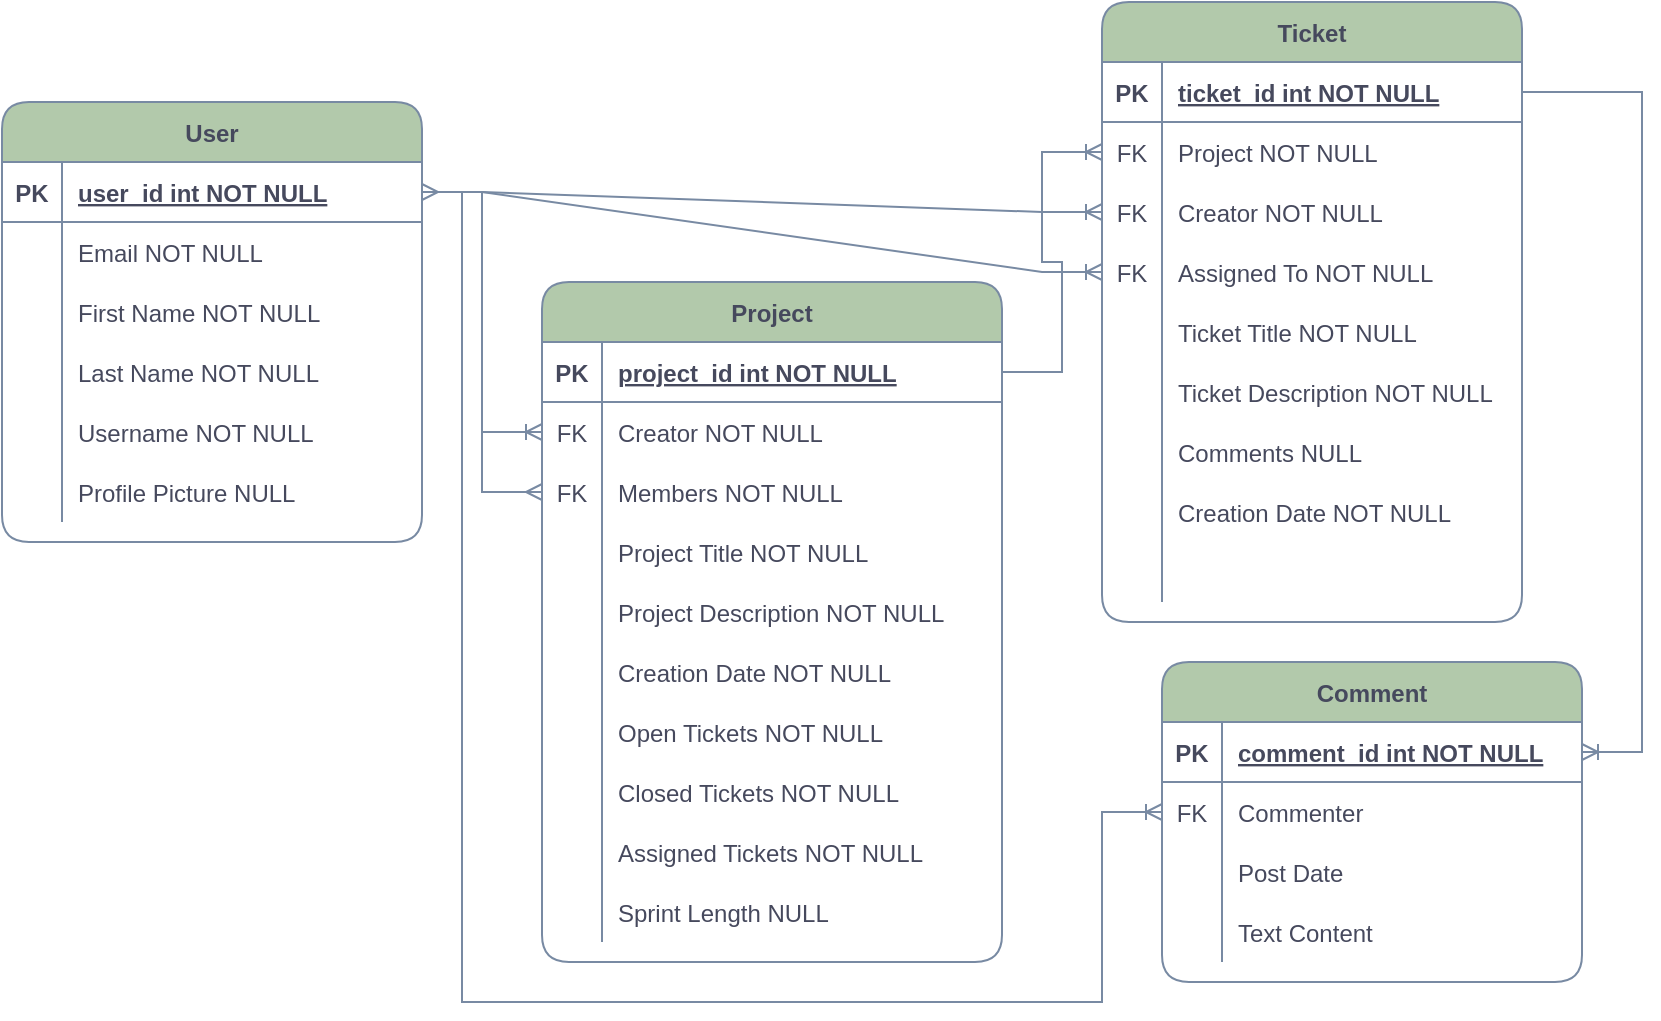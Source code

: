 <mxfile version="20.1.1" type="github">
  <diagram id="R2lEEEUBdFMjLlhIrx00" name="Page-1">
    <mxGraphModel dx="1123" dy="606" grid="1" gridSize="10" guides="1" tooltips="1" connect="1" arrows="1" fold="1" page="1" pageScale="1" pageWidth="850" pageHeight="1100" math="0" shadow="0" extFonts="Permanent Marker^https://fonts.googleapis.com/css?family=Permanent+Marker">
      <root>
        <mxCell id="0" />
        <mxCell id="1" parent="0" />
        <mxCell id="rL-epUPHLAhS5x2RR7z_-28" value="User" style="shape=table;startSize=30;container=1;collapsible=1;childLayout=tableLayout;fixedRows=1;rowLines=0;fontStyle=1;align=center;resizeLast=1;rounded=1;fillColor=#B2C9AB;strokeColor=#788AA3;fontColor=#46495D;strokeWidth=1;" parent="1" vertex="1">
          <mxGeometry x="40" y="80" width="210" height="220" as="geometry" />
        </mxCell>
        <mxCell id="rL-epUPHLAhS5x2RR7z_-29" value="" style="shape=tableRow;horizontal=0;startSize=0;swimlaneHead=0;swimlaneBody=0;fillColor=none;collapsible=0;dropTarget=0;points=[[0,0.5],[1,0.5]];portConstraint=eastwest;top=0;left=0;right=0;bottom=1;rounded=1;strokeColor=#788AA3;fontColor=#46495D;strokeWidth=1;fontStyle=0" parent="rL-epUPHLAhS5x2RR7z_-28" vertex="1">
          <mxGeometry y="30" width="210" height="30" as="geometry" />
        </mxCell>
        <mxCell id="rL-epUPHLAhS5x2RR7z_-30" value="PK" style="shape=partialRectangle;connectable=0;fillColor=none;top=0;left=0;bottom=0;right=0;fontStyle=1;overflow=hidden;rounded=1;strokeColor=#788AA3;fontColor=#46495D;strokeWidth=1;" parent="rL-epUPHLAhS5x2RR7z_-29" vertex="1">
          <mxGeometry width="30" height="30" as="geometry">
            <mxRectangle width="30" height="30" as="alternateBounds" />
          </mxGeometry>
        </mxCell>
        <mxCell id="rL-epUPHLAhS5x2RR7z_-31" value="user_id int NOT NULL" style="shape=partialRectangle;connectable=0;fillColor=none;top=0;left=0;bottom=0;right=0;align=left;spacingLeft=6;fontStyle=5;overflow=hidden;rounded=1;strokeColor=#788AA3;fontColor=#46495D;strokeWidth=1;" parent="rL-epUPHLAhS5x2RR7z_-29" vertex="1">
          <mxGeometry x="30" width="180" height="30" as="geometry">
            <mxRectangle width="180" height="30" as="alternateBounds" />
          </mxGeometry>
        </mxCell>
        <mxCell id="rL-epUPHLAhS5x2RR7z_-32" value="" style="shape=tableRow;horizontal=0;startSize=0;swimlaneHead=0;swimlaneBody=0;fillColor=none;collapsible=0;dropTarget=0;points=[[0,0.5],[1,0.5]];portConstraint=eastwest;top=0;left=0;right=0;bottom=0;rounded=1;strokeColor=#788AA3;fontColor=#46495D;strokeWidth=1;fontStyle=0" parent="rL-epUPHLAhS5x2RR7z_-28" vertex="1">
          <mxGeometry y="60" width="210" height="30" as="geometry" />
        </mxCell>
        <mxCell id="rL-epUPHLAhS5x2RR7z_-33" value="" style="shape=partialRectangle;connectable=0;fillColor=none;top=0;left=0;bottom=0;right=0;editable=1;overflow=hidden;rounded=1;strokeColor=#788AA3;fontColor=#46495D;strokeWidth=1;fontStyle=0" parent="rL-epUPHLAhS5x2RR7z_-32" vertex="1">
          <mxGeometry width="30" height="30" as="geometry">
            <mxRectangle width="30" height="30" as="alternateBounds" />
          </mxGeometry>
        </mxCell>
        <mxCell id="rL-epUPHLAhS5x2RR7z_-34" value="Email NOT NULL" style="shape=partialRectangle;connectable=0;fillColor=none;top=0;left=0;bottom=0;right=0;align=left;spacingLeft=6;overflow=hidden;rounded=1;strokeColor=#788AA3;fontColor=#46495D;strokeWidth=1;fontStyle=0" parent="rL-epUPHLAhS5x2RR7z_-32" vertex="1">
          <mxGeometry x="30" width="180" height="30" as="geometry">
            <mxRectangle width="180" height="30" as="alternateBounds" />
          </mxGeometry>
        </mxCell>
        <mxCell id="rL-epUPHLAhS5x2RR7z_-35" value="" style="shape=tableRow;horizontal=0;startSize=0;swimlaneHead=0;swimlaneBody=0;fillColor=none;collapsible=0;dropTarget=0;points=[[0,0.5],[1,0.5]];portConstraint=eastwest;top=0;left=0;right=0;bottom=0;rounded=1;strokeColor=#788AA3;fontColor=#46495D;strokeWidth=1;fontStyle=0" parent="rL-epUPHLAhS5x2RR7z_-28" vertex="1">
          <mxGeometry y="90" width="210" height="30" as="geometry" />
        </mxCell>
        <mxCell id="rL-epUPHLAhS5x2RR7z_-36" value="" style="shape=partialRectangle;connectable=0;fillColor=none;top=0;left=0;bottom=0;right=0;editable=1;overflow=hidden;rounded=1;strokeColor=#788AA3;fontColor=#46495D;strokeWidth=1;fontStyle=0" parent="rL-epUPHLAhS5x2RR7z_-35" vertex="1">
          <mxGeometry width="30" height="30" as="geometry">
            <mxRectangle width="30" height="30" as="alternateBounds" />
          </mxGeometry>
        </mxCell>
        <mxCell id="rL-epUPHLAhS5x2RR7z_-37" value="First Name NOT NULL" style="shape=partialRectangle;connectable=0;fillColor=none;top=0;left=0;bottom=0;right=0;align=left;spacingLeft=6;overflow=hidden;rounded=1;strokeColor=#788AA3;fontColor=#46495D;strokeWidth=1;fontStyle=0" parent="rL-epUPHLAhS5x2RR7z_-35" vertex="1">
          <mxGeometry x="30" width="180" height="30" as="geometry">
            <mxRectangle width="180" height="30" as="alternateBounds" />
          </mxGeometry>
        </mxCell>
        <mxCell id="rL-epUPHLAhS5x2RR7z_-41" value="" style="shape=tableRow;horizontal=0;startSize=0;swimlaneHead=0;swimlaneBody=0;fillColor=none;collapsible=0;dropTarget=0;points=[[0,0.5],[1,0.5]];portConstraint=eastwest;top=0;left=0;right=0;bottom=0;rounded=1;strokeColor=#788AA3;fontColor=#46495D;strokeWidth=1;fontStyle=0" parent="rL-epUPHLAhS5x2RR7z_-28" vertex="1">
          <mxGeometry y="120" width="210" height="30" as="geometry" />
        </mxCell>
        <mxCell id="rL-epUPHLAhS5x2RR7z_-42" value="" style="shape=partialRectangle;connectable=0;fillColor=none;top=0;left=0;bottom=0;right=0;editable=1;overflow=hidden;rounded=1;strokeColor=#788AA3;fontColor=#46495D;strokeWidth=1;fontStyle=0" parent="rL-epUPHLAhS5x2RR7z_-41" vertex="1">
          <mxGeometry width="30" height="30" as="geometry">
            <mxRectangle width="30" height="30" as="alternateBounds" />
          </mxGeometry>
        </mxCell>
        <mxCell id="rL-epUPHLAhS5x2RR7z_-43" value="Last Name NOT NULL" style="shape=partialRectangle;connectable=0;fillColor=none;top=0;left=0;bottom=0;right=0;align=left;spacingLeft=6;overflow=hidden;rounded=1;strokeColor=#788AA3;fontColor=#46495D;strokeWidth=1;fontStyle=0" parent="rL-epUPHLAhS5x2RR7z_-41" vertex="1">
          <mxGeometry x="30" width="180" height="30" as="geometry">
            <mxRectangle width="180" height="30" as="alternateBounds" />
          </mxGeometry>
        </mxCell>
        <mxCell id="rL-epUPHLAhS5x2RR7z_-38" value="" style="shape=tableRow;horizontal=0;startSize=0;swimlaneHead=0;swimlaneBody=0;fillColor=none;collapsible=0;dropTarget=0;points=[[0,0.5],[1,0.5]];portConstraint=eastwest;top=0;left=0;right=0;bottom=0;rounded=1;strokeColor=#788AA3;fontColor=#46495D;strokeWidth=1;fontStyle=0" parent="rL-epUPHLAhS5x2RR7z_-28" vertex="1">
          <mxGeometry y="150" width="210" height="30" as="geometry" />
        </mxCell>
        <mxCell id="rL-epUPHLAhS5x2RR7z_-39" value="" style="shape=partialRectangle;connectable=0;fillColor=none;top=0;left=0;bottom=0;right=0;editable=1;overflow=hidden;rounded=1;strokeColor=#788AA3;fontColor=#46495D;strokeWidth=1;fontStyle=0" parent="rL-epUPHLAhS5x2RR7z_-38" vertex="1">
          <mxGeometry width="30" height="30" as="geometry">
            <mxRectangle width="30" height="30" as="alternateBounds" />
          </mxGeometry>
        </mxCell>
        <mxCell id="rL-epUPHLAhS5x2RR7z_-40" value="Username NOT NULL" style="shape=partialRectangle;connectable=0;fillColor=none;top=0;left=0;bottom=0;right=0;align=left;spacingLeft=6;overflow=hidden;rounded=1;strokeColor=#788AA3;fontColor=#46495D;strokeWidth=1;fontStyle=0" parent="rL-epUPHLAhS5x2RR7z_-38" vertex="1">
          <mxGeometry x="30" width="180" height="30" as="geometry">
            <mxRectangle width="180" height="30" as="alternateBounds" />
          </mxGeometry>
        </mxCell>
        <mxCell id="rL-epUPHLAhS5x2RR7z_-47" value="" style="shape=tableRow;horizontal=0;startSize=0;swimlaneHead=0;swimlaneBody=0;fillColor=none;collapsible=0;dropTarget=0;points=[[0,0.5],[1,0.5]];portConstraint=eastwest;top=0;left=0;right=0;bottom=0;rounded=1;strokeColor=#788AA3;fontColor=#46495D;strokeWidth=1;fontStyle=0" parent="rL-epUPHLAhS5x2RR7z_-28" vertex="1">
          <mxGeometry y="180" width="210" height="30" as="geometry" />
        </mxCell>
        <mxCell id="rL-epUPHLAhS5x2RR7z_-48" value="" style="shape=partialRectangle;connectable=0;fillColor=none;top=0;left=0;bottom=0;right=0;editable=1;overflow=hidden;rounded=1;strokeColor=#788AA3;fontColor=#46495D;strokeWidth=1;fontStyle=0" parent="rL-epUPHLAhS5x2RR7z_-47" vertex="1">
          <mxGeometry width="30" height="30" as="geometry">
            <mxRectangle width="30" height="30" as="alternateBounds" />
          </mxGeometry>
        </mxCell>
        <mxCell id="rL-epUPHLAhS5x2RR7z_-49" value="Profile Picture NULL" style="shape=partialRectangle;connectable=0;fillColor=none;top=0;left=0;bottom=0;right=0;align=left;spacingLeft=6;overflow=hidden;rounded=1;strokeColor=#788AA3;fontColor=#46495D;strokeWidth=1;fontStyle=0" parent="rL-epUPHLAhS5x2RR7z_-47" vertex="1">
          <mxGeometry x="30" width="180" height="30" as="geometry">
            <mxRectangle width="180" height="30" as="alternateBounds" />
          </mxGeometry>
        </mxCell>
        <mxCell id="rL-epUPHLAhS5x2RR7z_-50" value="Project" style="shape=table;startSize=30;container=1;collapsible=1;childLayout=tableLayout;fixedRows=1;rowLines=0;fontStyle=1;align=center;resizeLast=1;rounded=1;fillColor=#B2C9AB;strokeColor=#788AA3;fontColor=#46495D;strokeWidth=1;" parent="1" vertex="1">
          <mxGeometry x="310" y="170" width="230" height="340" as="geometry">
            <mxRectangle x="380" y="30" width="80" height="30" as="alternateBounds" />
          </mxGeometry>
        </mxCell>
        <mxCell id="rL-epUPHLAhS5x2RR7z_-51" value="" style="shape=tableRow;horizontal=0;startSize=0;swimlaneHead=0;swimlaneBody=0;fillColor=none;collapsible=0;dropTarget=0;points=[[0,0.5],[1,0.5]];portConstraint=eastwest;top=0;left=0;right=0;bottom=1;rounded=1;strokeColor=#788AA3;fontColor=#46495D;strokeWidth=1;fontStyle=0" parent="rL-epUPHLAhS5x2RR7z_-50" vertex="1">
          <mxGeometry y="30" width="230" height="30" as="geometry" />
        </mxCell>
        <mxCell id="rL-epUPHLAhS5x2RR7z_-52" value="PK" style="shape=partialRectangle;connectable=0;fillColor=none;top=0;left=0;bottom=0;right=0;fontStyle=1;overflow=hidden;rounded=1;strokeColor=#788AA3;fontColor=#46495D;strokeWidth=1;" parent="rL-epUPHLAhS5x2RR7z_-51" vertex="1">
          <mxGeometry width="30" height="30" as="geometry">
            <mxRectangle width="30" height="30" as="alternateBounds" />
          </mxGeometry>
        </mxCell>
        <mxCell id="rL-epUPHLAhS5x2RR7z_-53" value="project_id int NOT NULL" style="shape=partialRectangle;connectable=0;fillColor=none;top=0;left=0;bottom=0;right=0;align=left;spacingLeft=6;fontStyle=5;overflow=hidden;rounded=1;strokeColor=#788AA3;fontColor=#46495D;strokeWidth=1;" parent="rL-epUPHLAhS5x2RR7z_-51" vertex="1">
          <mxGeometry x="30" width="200" height="30" as="geometry">
            <mxRectangle width="200" height="30" as="alternateBounds" />
          </mxGeometry>
        </mxCell>
        <mxCell id="rL-epUPHLAhS5x2RR7z_-54" value="" style="shape=tableRow;horizontal=0;startSize=0;swimlaneHead=0;swimlaneBody=0;fillColor=none;collapsible=0;dropTarget=0;points=[[0,0.5],[1,0.5]];portConstraint=eastwest;top=0;left=0;right=0;bottom=0;rounded=1;strokeColor=#788AA3;fontColor=#46495D;strokeWidth=1;fontStyle=0" parent="rL-epUPHLAhS5x2RR7z_-50" vertex="1">
          <mxGeometry y="60" width="230" height="30" as="geometry" />
        </mxCell>
        <mxCell id="rL-epUPHLAhS5x2RR7z_-55" value="FK" style="shape=partialRectangle;connectable=0;fillColor=none;top=0;left=0;bottom=0;right=0;editable=1;overflow=hidden;rounded=1;strokeColor=#788AA3;fontColor=#46495D;strokeWidth=1;fontStyle=0" parent="rL-epUPHLAhS5x2RR7z_-54" vertex="1">
          <mxGeometry width="30" height="30" as="geometry">
            <mxRectangle width="30" height="30" as="alternateBounds" />
          </mxGeometry>
        </mxCell>
        <mxCell id="rL-epUPHLAhS5x2RR7z_-56" value="Creator NOT NULL" style="shape=partialRectangle;connectable=0;fillColor=none;top=0;left=0;bottom=0;right=0;align=left;spacingLeft=6;overflow=hidden;rounded=1;strokeColor=#788AA3;fontColor=#46495D;strokeWidth=1;fontStyle=0" parent="rL-epUPHLAhS5x2RR7z_-54" vertex="1">
          <mxGeometry x="30" width="200" height="30" as="geometry">
            <mxRectangle width="200" height="30" as="alternateBounds" />
          </mxGeometry>
        </mxCell>
        <mxCell id="3348WzC95f2z5m75ux9C-7" value="" style="shape=tableRow;horizontal=0;startSize=0;swimlaneHead=0;swimlaneBody=0;fillColor=none;collapsible=0;dropTarget=0;points=[[0,0.5],[1,0.5]];portConstraint=eastwest;top=0;left=0;right=0;bottom=0;strokeColor=#788AA3;fontColor=#46495D;strokeWidth=1;fontStyle=0" vertex="1" parent="rL-epUPHLAhS5x2RR7z_-50">
          <mxGeometry y="90" width="230" height="30" as="geometry" />
        </mxCell>
        <mxCell id="3348WzC95f2z5m75ux9C-8" value="FK" style="shape=partialRectangle;connectable=0;fillColor=none;top=0;left=0;bottom=0;right=0;editable=1;overflow=hidden;strokeColor=#788AA3;fontColor=#46495D;strokeWidth=1;fontStyle=0" vertex="1" parent="3348WzC95f2z5m75ux9C-7">
          <mxGeometry width="30" height="30" as="geometry">
            <mxRectangle width="30" height="30" as="alternateBounds" />
          </mxGeometry>
        </mxCell>
        <mxCell id="3348WzC95f2z5m75ux9C-9" value="Members NOT NULL" style="shape=partialRectangle;connectable=0;fillColor=none;top=0;left=0;bottom=0;right=0;align=left;spacingLeft=6;overflow=hidden;strokeColor=#788AA3;fontColor=#46495D;strokeWidth=1;fontStyle=0" vertex="1" parent="3348WzC95f2z5m75ux9C-7">
          <mxGeometry x="30" width="200" height="30" as="geometry">
            <mxRectangle width="200" height="30" as="alternateBounds" />
          </mxGeometry>
        </mxCell>
        <mxCell id="rL-epUPHLAhS5x2RR7z_-57" value="" style="shape=tableRow;horizontal=0;startSize=0;swimlaneHead=0;swimlaneBody=0;fillColor=none;collapsible=0;dropTarget=0;points=[[0,0.5],[1,0.5]];portConstraint=eastwest;top=0;left=0;right=0;bottom=0;rounded=1;strokeColor=#788AA3;fontColor=#46495D;strokeWidth=1;fontStyle=0" parent="rL-epUPHLAhS5x2RR7z_-50" vertex="1">
          <mxGeometry y="120" width="230" height="30" as="geometry" />
        </mxCell>
        <mxCell id="rL-epUPHLAhS5x2RR7z_-58" value="" style="shape=partialRectangle;connectable=0;fillColor=none;top=0;left=0;bottom=0;right=0;editable=1;overflow=hidden;rounded=1;strokeColor=#788AA3;fontColor=#46495D;strokeWidth=1;fontStyle=0" parent="rL-epUPHLAhS5x2RR7z_-57" vertex="1">
          <mxGeometry width="30" height="30" as="geometry">
            <mxRectangle width="30" height="30" as="alternateBounds" />
          </mxGeometry>
        </mxCell>
        <mxCell id="rL-epUPHLAhS5x2RR7z_-59" value="Project Title NOT NULL" style="shape=partialRectangle;connectable=0;fillColor=none;top=0;left=0;bottom=0;right=0;align=left;spacingLeft=6;overflow=hidden;rounded=1;strokeColor=#788AA3;fontColor=#46495D;strokeWidth=1;fontStyle=0" parent="rL-epUPHLAhS5x2RR7z_-57" vertex="1">
          <mxGeometry x="30" width="200" height="30" as="geometry">
            <mxRectangle width="200" height="30" as="alternateBounds" />
          </mxGeometry>
        </mxCell>
        <mxCell id="rL-epUPHLAhS5x2RR7z_-60" value="" style="shape=tableRow;horizontal=0;startSize=0;swimlaneHead=0;swimlaneBody=0;fillColor=none;collapsible=0;dropTarget=0;points=[[0,0.5],[1,0.5]];portConstraint=eastwest;top=0;left=0;right=0;bottom=0;rounded=1;strokeColor=#788AA3;fontColor=#46495D;strokeWidth=1;fontStyle=0" parent="rL-epUPHLAhS5x2RR7z_-50" vertex="1">
          <mxGeometry y="150" width="230" height="30" as="geometry" />
        </mxCell>
        <mxCell id="rL-epUPHLAhS5x2RR7z_-61" value="" style="shape=partialRectangle;connectable=0;fillColor=none;top=0;left=0;bottom=0;right=0;editable=1;overflow=hidden;rounded=1;strokeColor=#788AA3;fontColor=#46495D;strokeWidth=1;fontStyle=0" parent="rL-epUPHLAhS5x2RR7z_-60" vertex="1">
          <mxGeometry width="30" height="30" as="geometry">
            <mxRectangle width="30" height="30" as="alternateBounds" />
          </mxGeometry>
        </mxCell>
        <mxCell id="rL-epUPHLAhS5x2RR7z_-62" value="Project Description NOT NULL" style="shape=partialRectangle;connectable=0;fillColor=none;top=0;left=0;bottom=0;right=0;align=left;spacingLeft=6;overflow=hidden;rounded=1;strokeColor=#788AA3;fontColor=#46495D;strokeWidth=1;fontStyle=0" parent="rL-epUPHLAhS5x2RR7z_-60" vertex="1">
          <mxGeometry x="30" width="200" height="30" as="geometry">
            <mxRectangle width="200" height="30" as="alternateBounds" />
          </mxGeometry>
        </mxCell>
        <mxCell id="3348WzC95f2z5m75ux9C-21" value="" style="shape=tableRow;horizontal=0;startSize=0;swimlaneHead=0;swimlaneBody=0;fillColor=none;collapsible=0;dropTarget=0;points=[[0,0.5],[1,0.5]];portConstraint=eastwest;top=0;left=0;right=0;bottom=0;strokeColor=#788AA3;fontColor=#46495D;strokeWidth=1;fontStyle=0" vertex="1" parent="rL-epUPHLAhS5x2RR7z_-50">
          <mxGeometry y="180" width="230" height="30" as="geometry" />
        </mxCell>
        <mxCell id="3348WzC95f2z5m75ux9C-22" value="" style="shape=partialRectangle;connectable=0;fillColor=none;top=0;left=0;bottom=0;right=0;editable=1;overflow=hidden;strokeColor=#788AA3;fontColor=#46495D;strokeWidth=1;fontStyle=0" vertex="1" parent="3348WzC95f2z5m75ux9C-21">
          <mxGeometry width="30" height="30" as="geometry">
            <mxRectangle width="30" height="30" as="alternateBounds" />
          </mxGeometry>
        </mxCell>
        <mxCell id="3348WzC95f2z5m75ux9C-23" value="Creation Date NOT NULL" style="shape=partialRectangle;connectable=0;fillColor=none;top=0;left=0;bottom=0;right=0;align=left;spacingLeft=6;overflow=hidden;strokeColor=#788AA3;fontColor=#46495D;strokeWidth=1;fontStyle=0" vertex="1" parent="3348WzC95f2z5m75ux9C-21">
          <mxGeometry x="30" width="200" height="30" as="geometry">
            <mxRectangle width="200" height="30" as="alternateBounds" />
          </mxGeometry>
        </mxCell>
        <mxCell id="rL-epUPHLAhS5x2RR7z_-67" value="" style="shape=tableRow;horizontal=0;startSize=0;swimlaneHead=0;swimlaneBody=0;fillColor=none;collapsible=0;dropTarget=0;points=[[0,0.5],[1,0.5]];portConstraint=eastwest;top=0;left=0;right=0;bottom=0;rounded=0;sketch=0;fontColor=#46495D;strokeColor=#788AA3;strokeWidth=1;fontStyle=0" parent="rL-epUPHLAhS5x2RR7z_-50" vertex="1">
          <mxGeometry y="210" width="230" height="30" as="geometry" />
        </mxCell>
        <mxCell id="rL-epUPHLAhS5x2RR7z_-68" value="" style="shape=partialRectangle;connectable=0;fillColor=none;top=0;left=0;bottom=0;right=0;editable=1;overflow=hidden;rounded=0;sketch=0;fontColor=#46495D;strokeColor=#788AA3;strokeWidth=1;fontStyle=0" parent="rL-epUPHLAhS5x2RR7z_-67" vertex="1">
          <mxGeometry width="30" height="30" as="geometry">
            <mxRectangle width="30" height="30" as="alternateBounds" />
          </mxGeometry>
        </mxCell>
        <mxCell id="rL-epUPHLAhS5x2RR7z_-69" value="Open Tickets NOT NULL" style="shape=partialRectangle;connectable=0;fillColor=none;top=0;left=0;bottom=0;right=0;align=left;spacingLeft=6;overflow=hidden;rounded=0;sketch=0;fontColor=#46495D;strokeColor=#788AA3;strokeWidth=1;fontStyle=0" parent="rL-epUPHLAhS5x2RR7z_-67" vertex="1">
          <mxGeometry x="30" width="200" height="30" as="geometry">
            <mxRectangle width="200" height="30" as="alternateBounds" />
          </mxGeometry>
        </mxCell>
        <mxCell id="rL-epUPHLAhS5x2RR7z_-70" value="" style="shape=tableRow;horizontal=0;startSize=0;swimlaneHead=0;swimlaneBody=0;fillColor=none;collapsible=0;dropTarget=0;points=[[0,0.5],[1,0.5]];portConstraint=eastwest;top=0;left=0;right=0;bottom=0;rounded=0;sketch=0;fontColor=#46495D;strokeColor=#788AA3;strokeWidth=1;fontStyle=0" parent="rL-epUPHLAhS5x2RR7z_-50" vertex="1">
          <mxGeometry y="240" width="230" height="30" as="geometry" />
        </mxCell>
        <mxCell id="rL-epUPHLAhS5x2RR7z_-71" value="" style="shape=partialRectangle;connectable=0;fillColor=none;top=0;left=0;bottom=0;right=0;editable=1;overflow=hidden;rounded=0;sketch=0;fontColor=#46495D;strokeColor=#788AA3;strokeWidth=1;fontStyle=0" parent="rL-epUPHLAhS5x2RR7z_-70" vertex="1">
          <mxGeometry width="30" height="30" as="geometry">
            <mxRectangle width="30" height="30" as="alternateBounds" />
          </mxGeometry>
        </mxCell>
        <mxCell id="rL-epUPHLAhS5x2RR7z_-72" value="Closed Tickets NOT NULL" style="shape=partialRectangle;connectable=0;fillColor=none;top=0;left=0;bottom=0;right=0;align=left;spacingLeft=6;overflow=hidden;rounded=0;sketch=0;fontColor=#46495D;strokeColor=#788AA3;strokeWidth=1;fontStyle=0" parent="rL-epUPHLAhS5x2RR7z_-70" vertex="1">
          <mxGeometry x="30" width="200" height="30" as="geometry">
            <mxRectangle width="200" height="30" as="alternateBounds" />
          </mxGeometry>
        </mxCell>
        <mxCell id="rL-epUPHLAhS5x2RR7z_-73" value="" style="shape=tableRow;horizontal=0;startSize=0;swimlaneHead=0;swimlaneBody=0;fillColor=none;collapsible=0;dropTarget=0;points=[[0,0.5],[1,0.5]];portConstraint=eastwest;top=0;left=0;right=0;bottom=0;rounded=0;sketch=0;fontColor=#46495D;strokeColor=#788AA3;strokeWidth=1;fontStyle=0" parent="rL-epUPHLAhS5x2RR7z_-50" vertex="1">
          <mxGeometry y="270" width="230" height="30" as="geometry" />
        </mxCell>
        <mxCell id="rL-epUPHLAhS5x2RR7z_-74" value="" style="shape=partialRectangle;connectable=0;fillColor=none;top=0;left=0;bottom=0;right=0;editable=1;overflow=hidden;rounded=0;sketch=0;fontColor=#46495D;strokeColor=#788AA3;strokeWidth=1;fontStyle=0" parent="rL-epUPHLAhS5x2RR7z_-73" vertex="1">
          <mxGeometry width="30" height="30" as="geometry">
            <mxRectangle width="30" height="30" as="alternateBounds" />
          </mxGeometry>
        </mxCell>
        <mxCell id="rL-epUPHLAhS5x2RR7z_-75" value="Assigned Tickets NOT NULL" style="shape=partialRectangle;connectable=0;fillColor=none;top=0;left=0;bottom=0;right=0;align=left;spacingLeft=6;overflow=hidden;rounded=0;sketch=0;fontColor=#46495D;strokeColor=#788AA3;strokeWidth=1;fontStyle=0" parent="rL-epUPHLAhS5x2RR7z_-73" vertex="1">
          <mxGeometry x="30" width="200" height="30" as="geometry">
            <mxRectangle width="200" height="30" as="alternateBounds" />
          </mxGeometry>
        </mxCell>
        <mxCell id="3348WzC95f2z5m75ux9C-15" value="" style="shape=tableRow;horizontal=0;startSize=0;swimlaneHead=0;swimlaneBody=0;fillColor=none;collapsible=0;dropTarget=0;points=[[0,0.5],[1,0.5]];portConstraint=eastwest;top=0;left=0;right=0;bottom=0;strokeColor=#788AA3;fontColor=#46495D;strokeWidth=1;fontStyle=0" vertex="1" parent="rL-epUPHLAhS5x2RR7z_-50">
          <mxGeometry y="300" width="230" height="30" as="geometry" />
        </mxCell>
        <mxCell id="3348WzC95f2z5m75ux9C-16" value="" style="shape=partialRectangle;connectable=0;fillColor=none;top=0;left=0;bottom=0;right=0;editable=1;overflow=hidden;strokeColor=#788AA3;fontColor=#46495D;strokeWidth=1;fontStyle=0" vertex="1" parent="3348WzC95f2z5m75ux9C-15">
          <mxGeometry width="30" height="30" as="geometry">
            <mxRectangle width="30" height="30" as="alternateBounds" />
          </mxGeometry>
        </mxCell>
        <mxCell id="3348WzC95f2z5m75ux9C-17" value="Sprint Length NULL" style="shape=partialRectangle;connectable=0;fillColor=none;top=0;left=0;bottom=0;right=0;align=left;spacingLeft=6;overflow=hidden;strokeColor=#788AA3;fontColor=#46495D;strokeWidth=1;fontStyle=0" vertex="1" parent="3348WzC95f2z5m75ux9C-15">
          <mxGeometry x="30" width="200" height="30" as="geometry">
            <mxRectangle width="200" height="30" as="alternateBounds" />
          </mxGeometry>
        </mxCell>
        <mxCell id="rL-epUPHLAhS5x2RR7z_-76" value="Ticket" style="shape=table;startSize=30;container=1;collapsible=1;childLayout=tableLayout;fixedRows=1;rowLines=0;fontStyle=1;align=center;resizeLast=1;rounded=1;sketch=0;fontColor=#46495D;strokeColor=#788AA3;fillColor=#B2C9AB;shadow=0;strokeWidth=1;" parent="1" vertex="1">
          <mxGeometry x="590" y="30" width="210" height="310" as="geometry" />
        </mxCell>
        <mxCell id="rL-epUPHLAhS5x2RR7z_-77" value="" style="shape=tableRow;horizontal=0;startSize=0;swimlaneHead=0;swimlaneBody=0;fillColor=none;collapsible=0;dropTarget=0;points=[[0,0.5],[1,0.5]];portConstraint=eastwest;top=0;left=0;right=0;bottom=1;rounded=0;sketch=0;fontColor=#46495D;strokeColor=#788AA3;strokeWidth=1;fontStyle=0" parent="rL-epUPHLAhS5x2RR7z_-76" vertex="1">
          <mxGeometry y="30" width="210" height="30" as="geometry" />
        </mxCell>
        <mxCell id="rL-epUPHLAhS5x2RR7z_-78" value="PK" style="shape=partialRectangle;connectable=0;fillColor=none;top=0;left=0;bottom=0;right=0;fontStyle=1;overflow=hidden;rounded=0;sketch=0;fontColor=#46495D;strokeColor=#788AA3;strokeWidth=1;" parent="rL-epUPHLAhS5x2RR7z_-77" vertex="1">
          <mxGeometry width="30" height="30" as="geometry">
            <mxRectangle width="30" height="30" as="alternateBounds" />
          </mxGeometry>
        </mxCell>
        <mxCell id="rL-epUPHLAhS5x2RR7z_-79" value="ticket_id int NOT NULL" style="shape=partialRectangle;connectable=0;fillColor=none;top=0;left=0;bottom=0;right=0;align=left;spacingLeft=6;fontStyle=5;overflow=hidden;rounded=0;sketch=0;fontColor=#46495D;strokeColor=#788AA3;strokeWidth=1;" parent="rL-epUPHLAhS5x2RR7z_-77" vertex="1">
          <mxGeometry x="30" width="180" height="30" as="geometry">
            <mxRectangle width="180" height="30" as="alternateBounds" />
          </mxGeometry>
        </mxCell>
        <mxCell id="rL-epUPHLAhS5x2RR7z_-80" value="" style="shape=tableRow;horizontal=0;startSize=0;swimlaneHead=0;swimlaneBody=0;fillColor=none;collapsible=0;dropTarget=0;points=[[0,0.5],[1,0.5]];portConstraint=eastwest;top=0;left=0;right=0;bottom=0;rounded=0;sketch=0;fontColor=#46495D;strokeColor=#788AA3;strokeWidth=1;fontStyle=0" parent="rL-epUPHLAhS5x2RR7z_-76" vertex="1">
          <mxGeometry y="60" width="210" height="30" as="geometry" />
        </mxCell>
        <mxCell id="rL-epUPHLAhS5x2RR7z_-81" value="FK" style="shape=partialRectangle;connectable=0;fillColor=none;top=0;left=0;bottom=0;right=0;editable=1;overflow=hidden;rounded=0;sketch=0;fontColor=#46495D;strokeColor=#788AA3;strokeWidth=1;fontStyle=0" parent="rL-epUPHLAhS5x2RR7z_-80" vertex="1">
          <mxGeometry width="30" height="30" as="geometry">
            <mxRectangle width="30" height="30" as="alternateBounds" />
          </mxGeometry>
        </mxCell>
        <mxCell id="rL-epUPHLAhS5x2RR7z_-82" value="Project NOT NULL" style="shape=partialRectangle;connectable=0;fillColor=none;top=0;left=0;bottom=0;right=0;align=left;spacingLeft=6;overflow=hidden;rounded=0;sketch=0;fontColor=#46495D;strokeColor=#788AA3;strokeWidth=1;fontStyle=0" parent="rL-epUPHLAhS5x2RR7z_-80" vertex="1">
          <mxGeometry x="30" width="180" height="30" as="geometry">
            <mxRectangle width="180" height="30" as="alternateBounds" />
          </mxGeometry>
        </mxCell>
        <mxCell id="3348WzC95f2z5m75ux9C-27" value="" style="shape=tableRow;horizontal=0;startSize=0;swimlaneHead=0;swimlaneBody=0;fillColor=none;collapsible=0;dropTarget=0;points=[[0,0.5],[1,0.5]];portConstraint=eastwest;top=0;left=0;right=0;bottom=0;strokeColor=#788AA3;fontColor=#46495D;strokeWidth=1;fontStyle=0" vertex="1" parent="rL-epUPHLAhS5x2RR7z_-76">
          <mxGeometry y="90" width="210" height="30" as="geometry" />
        </mxCell>
        <mxCell id="3348WzC95f2z5m75ux9C-28" value="FK" style="shape=partialRectangle;connectable=0;fillColor=none;top=0;left=0;bottom=0;right=0;editable=1;overflow=hidden;strokeColor=#788AA3;fontColor=#46495D;strokeWidth=1;fontStyle=0" vertex="1" parent="3348WzC95f2z5m75ux9C-27">
          <mxGeometry width="30" height="30" as="geometry">
            <mxRectangle width="30" height="30" as="alternateBounds" />
          </mxGeometry>
        </mxCell>
        <mxCell id="3348WzC95f2z5m75ux9C-29" value="Creator NOT NULL" style="shape=partialRectangle;connectable=0;fillColor=none;top=0;left=0;bottom=0;right=0;align=left;spacingLeft=6;overflow=hidden;strokeColor=#788AA3;fontColor=#46495D;strokeWidth=1;fontStyle=0" vertex="1" parent="3348WzC95f2z5m75ux9C-27">
          <mxGeometry x="30" width="180" height="30" as="geometry">
            <mxRectangle width="180" height="30" as="alternateBounds" />
          </mxGeometry>
        </mxCell>
        <mxCell id="3348WzC95f2z5m75ux9C-30" value="" style="shape=tableRow;horizontal=0;startSize=0;swimlaneHead=0;swimlaneBody=0;fillColor=none;collapsible=0;dropTarget=0;points=[[0,0.5],[1,0.5]];portConstraint=eastwest;top=0;left=0;right=0;bottom=0;strokeColor=#788AA3;fontColor=#46495D;strokeWidth=1;fontStyle=0" vertex="1" parent="rL-epUPHLAhS5x2RR7z_-76">
          <mxGeometry y="120" width="210" height="30" as="geometry" />
        </mxCell>
        <mxCell id="3348WzC95f2z5m75ux9C-31" value="FK" style="shape=partialRectangle;connectable=0;fillColor=none;top=0;left=0;bottom=0;right=0;editable=1;overflow=hidden;strokeColor=#788AA3;fontColor=#46495D;strokeWidth=1;fontStyle=0" vertex="1" parent="3348WzC95f2z5m75ux9C-30">
          <mxGeometry width="30" height="30" as="geometry">
            <mxRectangle width="30" height="30" as="alternateBounds" />
          </mxGeometry>
        </mxCell>
        <mxCell id="3348WzC95f2z5m75ux9C-32" value="Assigned To NOT NULL" style="shape=partialRectangle;connectable=0;fillColor=none;top=0;left=0;bottom=0;right=0;align=left;spacingLeft=6;overflow=hidden;strokeColor=#788AA3;fontColor=#46495D;strokeWidth=1;fontStyle=0" vertex="1" parent="3348WzC95f2z5m75ux9C-30">
          <mxGeometry x="30" width="180" height="30" as="geometry">
            <mxRectangle width="180" height="30" as="alternateBounds" />
          </mxGeometry>
        </mxCell>
        <mxCell id="rL-epUPHLAhS5x2RR7z_-83" value="" style="shape=tableRow;horizontal=0;startSize=0;swimlaneHead=0;swimlaneBody=0;fillColor=none;collapsible=0;dropTarget=0;points=[[0,0.5],[1,0.5]];portConstraint=eastwest;top=0;left=0;right=0;bottom=0;rounded=0;sketch=0;fontColor=#46495D;strokeColor=#788AA3;strokeWidth=1;fontStyle=0" parent="rL-epUPHLAhS5x2RR7z_-76" vertex="1">
          <mxGeometry y="150" width="210" height="30" as="geometry" />
        </mxCell>
        <mxCell id="rL-epUPHLAhS5x2RR7z_-84" value="" style="shape=partialRectangle;connectable=0;fillColor=none;top=0;left=0;bottom=0;right=0;editable=1;overflow=hidden;rounded=0;sketch=0;fontColor=#46495D;strokeColor=#788AA3;strokeWidth=1;fontStyle=0" parent="rL-epUPHLAhS5x2RR7z_-83" vertex="1">
          <mxGeometry width="30" height="30" as="geometry">
            <mxRectangle width="30" height="30" as="alternateBounds" />
          </mxGeometry>
        </mxCell>
        <mxCell id="rL-epUPHLAhS5x2RR7z_-85" value="Ticket Title NOT NULL" style="shape=partialRectangle;connectable=0;fillColor=none;top=0;left=0;bottom=0;right=0;align=left;spacingLeft=6;overflow=hidden;rounded=0;sketch=0;fontColor=#46495D;strokeColor=#788AA3;strokeWidth=1;fontStyle=0" parent="rL-epUPHLAhS5x2RR7z_-83" vertex="1">
          <mxGeometry x="30" width="180" height="30" as="geometry">
            <mxRectangle width="180" height="30" as="alternateBounds" />
          </mxGeometry>
        </mxCell>
        <mxCell id="rL-epUPHLAhS5x2RR7z_-86" value="" style="shape=tableRow;horizontal=0;startSize=0;swimlaneHead=0;swimlaneBody=0;fillColor=none;collapsible=0;dropTarget=0;points=[[0,0.5],[1,0.5]];portConstraint=eastwest;top=0;left=0;right=0;bottom=0;rounded=0;sketch=0;fontColor=#46495D;strokeColor=#788AA3;strokeWidth=1;fontStyle=0" parent="rL-epUPHLAhS5x2RR7z_-76" vertex="1">
          <mxGeometry y="180" width="210" height="30" as="geometry" />
        </mxCell>
        <mxCell id="rL-epUPHLAhS5x2RR7z_-87" value="" style="shape=partialRectangle;connectable=0;fillColor=none;top=0;left=0;bottom=0;right=0;editable=1;overflow=hidden;rounded=0;sketch=0;fontColor=#46495D;strokeColor=#788AA3;strokeWidth=1;fontStyle=0" parent="rL-epUPHLAhS5x2RR7z_-86" vertex="1">
          <mxGeometry width="30" height="30" as="geometry">
            <mxRectangle width="30" height="30" as="alternateBounds" />
          </mxGeometry>
        </mxCell>
        <mxCell id="rL-epUPHLAhS5x2RR7z_-88" value="Ticket Description NOT NULL" style="shape=partialRectangle;connectable=0;fillColor=none;top=0;left=0;bottom=0;right=0;align=left;spacingLeft=6;overflow=hidden;rounded=0;sketch=0;fontColor=#46495D;strokeColor=#788AA3;strokeWidth=1;fontStyle=0" parent="rL-epUPHLAhS5x2RR7z_-86" vertex="1">
          <mxGeometry x="30" width="180" height="30" as="geometry">
            <mxRectangle width="180" height="30" as="alternateBounds" />
          </mxGeometry>
        </mxCell>
        <mxCell id="3348WzC95f2z5m75ux9C-4" value="" style="shape=tableRow;horizontal=0;startSize=0;swimlaneHead=0;swimlaneBody=0;fillColor=none;collapsible=0;dropTarget=0;points=[[0,0.5],[1,0.5]];portConstraint=eastwest;top=0;left=0;right=0;bottom=0;strokeColor=#788AA3;fontColor=#46495D;strokeWidth=1;fontStyle=0" vertex="1" parent="rL-epUPHLAhS5x2RR7z_-76">
          <mxGeometry y="210" width="210" height="30" as="geometry" />
        </mxCell>
        <mxCell id="3348WzC95f2z5m75ux9C-5" value="" style="shape=partialRectangle;connectable=0;fillColor=none;top=0;left=0;bottom=0;right=0;editable=1;overflow=hidden;strokeColor=#788AA3;fontColor=#46495D;strokeWidth=1;fontStyle=0" vertex="1" parent="3348WzC95f2z5m75ux9C-4">
          <mxGeometry width="30" height="30" as="geometry">
            <mxRectangle width="30" height="30" as="alternateBounds" />
          </mxGeometry>
        </mxCell>
        <mxCell id="3348WzC95f2z5m75ux9C-6" value="Comments NULL" style="shape=partialRectangle;connectable=0;fillColor=none;top=0;left=0;bottom=0;right=0;align=left;spacingLeft=6;overflow=hidden;strokeColor=#788AA3;fontColor=#46495D;strokeWidth=1;fontStyle=0" vertex="1" parent="3348WzC95f2z5m75ux9C-4">
          <mxGeometry x="30" width="180" height="30" as="geometry">
            <mxRectangle width="180" height="30" as="alternateBounds" />
          </mxGeometry>
        </mxCell>
        <mxCell id="3348WzC95f2z5m75ux9C-24" value="" style="shape=tableRow;horizontal=0;startSize=0;swimlaneHead=0;swimlaneBody=0;fillColor=none;collapsible=0;dropTarget=0;points=[[0,0.5],[1,0.5]];portConstraint=eastwest;top=0;left=0;right=0;bottom=0;strokeColor=#788AA3;fontColor=#46495D;strokeWidth=1;fontStyle=0" vertex="1" parent="rL-epUPHLAhS5x2RR7z_-76">
          <mxGeometry y="240" width="210" height="30" as="geometry" />
        </mxCell>
        <mxCell id="3348WzC95f2z5m75ux9C-25" value="" style="shape=partialRectangle;connectable=0;fillColor=none;top=0;left=0;bottom=0;right=0;editable=1;overflow=hidden;strokeColor=#788AA3;fontColor=#46495D;strokeWidth=1;fontStyle=0" vertex="1" parent="3348WzC95f2z5m75ux9C-24">
          <mxGeometry width="30" height="30" as="geometry">
            <mxRectangle width="30" height="30" as="alternateBounds" />
          </mxGeometry>
        </mxCell>
        <mxCell id="3348WzC95f2z5m75ux9C-26" value="Creation Date NOT NULL" style="shape=partialRectangle;connectable=0;fillColor=none;top=0;left=0;bottom=0;right=0;align=left;spacingLeft=6;overflow=hidden;strokeColor=#788AA3;fontColor=#46495D;strokeWidth=1;fontStyle=0" vertex="1" parent="3348WzC95f2z5m75ux9C-24">
          <mxGeometry x="30" width="180" height="30" as="geometry">
            <mxRectangle width="180" height="30" as="alternateBounds" />
          </mxGeometry>
        </mxCell>
        <mxCell id="3348WzC95f2z5m75ux9C-1" value="" style="shape=tableRow;horizontal=0;startSize=0;swimlaneHead=0;swimlaneBody=0;fillColor=none;collapsible=0;dropTarget=0;points=[[0,0.5],[1,0.5]];portConstraint=eastwest;top=0;left=0;right=0;bottom=0;strokeColor=#788AA3;fontColor=#46495D;strokeWidth=1;fontStyle=0" vertex="1" parent="rL-epUPHLAhS5x2RR7z_-76">
          <mxGeometry y="270" width="210" height="30" as="geometry" />
        </mxCell>
        <mxCell id="3348WzC95f2z5m75ux9C-2" value="" style="shape=partialRectangle;connectable=0;fillColor=none;top=0;left=0;bottom=0;right=0;editable=1;overflow=hidden;strokeColor=#788AA3;fontColor=#46495D;strokeWidth=1;fontStyle=0" vertex="1" parent="3348WzC95f2z5m75ux9C-1">
          <mxGeometry width="30" height="30" as="geometry">
            <mxRectangle width="30" height="30" as="alternateBounds" />
          </mxGeometry>
        </mxCell>
        <mxCell id="3348WzC95f2z5m75ux9C-3" value="" style="shape=partialRectangle;connectable=0;fillColor=none;top=0;left=0;bottom=0;right=0;align=left;spacingLeft=6;overflow=hidden;strokeColor=#788AA3;fontColor=#46495D;strokeWidth=1;fontStyle=0" vertex="1" parent="3348WzC95f2z5m75ux9C-1">
          <mxGeometry x="30" width="180" height="30" as="geometry">
            <mxRectangle width="180" height="30" as="alternateBounds" />
          </mxGeometry>
        </mxCell>
        <mxCell id="3348WzC95f2z5m75ux9C-35" value="" style="edgeStyle=entityRelationEdgeStyle;fontSize=12;html=1;endArrow=ERmany;startArrow=ERmany;rounded=0;strokeColor=#788AA3;fontColor=#46495D;strokeWidth=1;fontStyle=0" edge="1" parent="1" source="rL-epUPHLAhS5x2RR7z_-29" target="3348WzC95f2z5m75ux9C-7">
          <mxGeometry width="100" height="100" relative="1" as="geometry">
            <mxPoint x="290" y="190" as="sourcePoint" />
            <mxPoint x="390" y="90" as="targetPoint" />
          </mxGeometry>
        </mxCell>
        <mxCell id="3348WzC95f2z5m75ux9C-36" value="" style="edgeStyle=entityRelationEdgeStyle;fontSize=12;html=1;endArrow=ERoneToMany;rounded=0;strokeColor=#788AA3;exitX=1;exitY=0.5;exitDx=0;exitDy=0;fontColor=#46495D;strokeWidth=1;fontStyle=0" edge="1" parent="1" source="rL-epUPHLAhS5x2RR7z_-29" target="rL-epUPHLAhS5x2RR7z_-54">
          <mxGeometry width="100" height="100" relative="1" as="geometry">
            <mxPoint x="300" y="220" as="sourcePoint" />
            <mxPoint x="400" y="120" as="targetPoint" />
          </mxGeometry>
        </mxCell>
        <mxCell id="3348WzC95f2z5m75ux9C-37" value="" style="edgeStyle=entityRelationEdgeStyle;fontSize=12;html=1;endArrow=ERoneToMany;rounded=0;strokeColor=#788AA3;fontColor=#46495D;strokeWidth=1;fontStyle=0" edge="1" parent="1" source="rL-epUPHLAhS5x2RR7z_-51" target="rL-epUPHLAhS5x2RR7z_-80">
          <mxGeometry width="100" height="100" relative="1" as="geometry">
            <mxPoint x="520" y="250" as="sourcePoint" />
            <mxPoint x="600" y="80" as="targetPoint" />
          </mxGeometry>
        </mxCell>
        <mxCell id="3348WzC95f2z5m75ux9C-38" value="" style="edgeStyle=entityRelationEdgeStyle;fontSize=12;html=1;endArrow=ERoneToMany;strokeColor=#788AA3;exitX=1;exitY=0.5;exitDx=0;exitDy=0;rounded=0;fontColor=#46495D;strokeWidth=1;fontStyle=0" edge="1" parent="1" source="rL-epUPHLAhS5x2RR7z_-29" target="3348WzC95f2z5m75ux9C-27">
          <mxGeometry width="100" height="100" relative="1" as="geometry">
            <mxPoint x="440" y="250" as="sourcePoint" />
            <mxPoint x="540" y="150" as="targetPoint" />
          </mxGeometry>
        </mxCell>
        <mxCell id="3348WzC95f2z5m75ux9C-39" value="" style="edgeStyle=entityRelationEdgeStyle;fontSize=12;html=1;endArrow=ERoneToMany;strokeColor=#788AA3;exitX=1;exitY=0.5;exitDx=0;exitDy=0;rounded=0;fontColor=#46495D;strokeWidth=1;fontStyle=0" edge="1" parent="1" source="rL-epUPHLAhS5x2RR7z_-29" target="3348WzC95f2z5m75ux9C-30">
          <mxGeometry width="100" height="100" relative="1" as="geometry">
            <mxPoint x="260" y="135" as="sourcePoint" />
            <mxPoint x="610" y="135" as="targetPoint" />
          </mxGeometry>
        </mxCell>
        <mxCell id="3348WzC95f2z5m75ux9C-40" value="Comment" style="shape=table;startSize=30;container=1;collapsible=1;childLayout=tableLayout;fixedRows=1;rowLines=0;fontStyle=1;align=center;resizeLast=1;rounded=1;shadow=0;sketch=0;strokeColor=#788AA3;fillColor=#B2C9AB;fontColor=#46495D;strokeWidth=1;" vertex="1" parent="1">
          <mxGeometry x="620" y="360" width="210" height="160" as="geometry" />
        </mxCell>
        <mxCell id="3348WzC95f2z5m75ux9C-41" value="" style="shape=tableRow;horizontal=0;startSize=0;swimlaneHead=0;swimlaneBody=0;fillColor=none;collapsible=0;dropTarget=0;points=[[0,0.5],[1,0.5]];portConstraint=eastwest;top=0;left=0;right=0;bottom=1;rounded=1;shadow=0;sketch=0;strokeColor=#788AA3;fontColor=#46495D;strokeWidth=1;fontStyle=1" vertex="1" parent="3348WzC95f2z5m75ux9C-40">
          <mxGeometry y="30" width="210" height="30" as="geometry" />
        </mxCell>
        <mxCell id="3348WzC95f2z5m75ux9C-42" value="PK" style="shape=partialRectangle;connectable=0;fillColor=none;top=0;left=0;bottom=0;right=0;fontStyle=1;overflow=hidden;rounded=1;shadow=0;sketch=0;strokeColor=#788AA3;fontColor=#46495D;strokeWidth=1;" vertex="1" parent="3348WzC95f2z5m75ux9C-41">
          <mxGeometry width="30" height="30" as="geometry">
            <mxRectangle width="30" height="30" as="alternateBounds" />
          </mxGeometry>
        </mxCell>
        <mxCell id="3348WzC95f2z5m75ux9C-43" value="comment_id int NOT NULL" style="shape=partialRectangle;connectable=0;fillColor=none;top=0;left=0;bottom=0;right=0;align=left;spacingLeft=6;fontStyle=5;overflow=hidden;rounded=1;shadow=0;sketch=0;strokeColor=#788AA3;fontColor=#46495D;strokeWidth=1;" vertex="1" parent="3348WzC95f2z5m75ux9C-41">
          <mxGeometry x="30" width="180" height="30" as="geometry">
            <mxRectangle width="180" height="30" as="alternateBounds" />
          </mxGeometry>
        </mxCell>
        <mxCell id="3348WzC95f2z5m75ux9C-44" value="" style="shape=tableRow;horizontal=0;startSize=0;swimlaneHead=0;swimlaneBody=0;fillColor=none;collapsible=0;dropTarget=0;points=[[0,0.5],[1,0.5]];portConstraint=eastwest;top=0;left=0;right=0;bottom=0;rounded=1;shadow=0;sketch=0;strokeColor=#788AA3;fontColor=#46495D;strokeWidth=1;fontStyle=0" vertex="1" parent="3348WzC95f2z5m75ux9C-40">
          <mxGeometry y="60" width="210" height="30" as="geometry" />
        </mxCell>
        <mxCell id="3348WzC95f2z5m75ux9C-45" value="FK" style="shape=partialRectangle;connectable=0;fillColor=none;top=0;left=0;bottom=0;right=0;editable=1;overflow=hidden;rounded=1;shadow=0;sketch=0;strokeColor=#788AA3;fontColor=#46495D;strokeWidth=1;fontStyle=0" vertex="1" parent="3348WzC95f2z5m75ux9C-44">
          <mxGeometry width="30" height="30" as="geometry">
            <mxRectangle width="30" height="30" as="alternateBounds" />
          </mxGeometry>
        </mxCell>
        <mxCell id="3348WzC95f2z5m75ux9C-46" value="Commenter" style="shape=partialRectangle;connectable=0;fillColor=none;top=0;left=0;bottom=0;right=0;align=left;spacingLeft=6;overflow=hidden;rounded=1;shadow=0;sketch=0;strokeColor=#788AA3;fontColor=#46495D;strokeWidth=1;fontStyle=0" vertex="1" parent="3348WzC95f2z5m75ux9C-44">
          <mxGeometry x="30" width="180" height="30" as="geometry">
            <mxRectangle width="180" height="30" as="alternateBounds" />
          </mxGeometry>
        </mxCell>
        <mxCell id="3348WzC95f2z5m75ux9C-47" value="" style="shape=tableRow;horizontal=0;startSize=0;swimlaneHead=0;swimlaneBody=0;fillColor=none;collapsible=0;dropTarget=0;points=[[0,0.5],[1,0.5]];portConstraint=eastwest;top=0;left=0;right=0;bottom=0;rounded=1;shadow=0;sketch=0;strokeColor=#788AA3;fontColor=#46495D;strokeWidth=1;fontStyle=0" vertex="1" parent="3348WzC95f2z5m75ux9C-40">
          <mxGeometry y="90" width="210" height="30" as="geometry" />
        </mxCell>
        <mxCell id="3348WzC95f2z5m75ux9C-48" value="" style="shape=partialRectangle;connectable=0;fillColor=none;top=0;left=0;bottom=0;right=0;editable=1;overflow=hidden;rounded=1;shadow=0;sketch=0;strokeColor=#788AA3;fontColor=#46495D;strokeWidth=1;fontStyle=0" vertex="1" parent="3348WzC95f2z5m75ux9C-47">
          <mxGeometry width="30" height="30" as="geometry">
            <mxRectangle width="30" height="30" as="alternateBounds" />
          </mxGeometry>
        </mxCell>
        <mxCell id="3348WzC95f2z5m75ux9C-49" value="Post Date" style="shape=partialRectangle;connectable=0;fillColor=none;top=0;left=0;bottom=0;right=0;align=left;spacingLeft=6;overflow=hidden;rounded=1;shadow=0;sketch=0;strokeColor=#788AA3;fontColor=#46495D;strokeWidth=1;fontStyle=0" vertex="1" parent="3348WzC95f2z5m75ux9C-47">
          <mxGeometry x="30" width="180" height="30" as="geometry">
            <mxRectangle width="180" height="30" as="alternateBounds" />
          </mxGeometry>
        </mxCell>
        <mxCell id="3348WzC95f2z5m75ux9C-50" value="" style="shape=tableRow;horizontal=0;startSize=0;swimlaneHead=0;swimlaneBody=0;fillColor=none;collapsible=0;dropTarget=0;points=[[0,0.5],[1,0.5]];portConstraint=eastwest;top=0;left=0;right=0;bottom=0;rounded=1;shadow=0;sketch=0;strokeColor=#788AA3;fontColor=#46495D;strokeWidth=1;fontStyle=0" vertex="1" parent="3348WzC95f2z5m75ux9C-40">
          <mxGeometry y="120" width="210" height="30" as="geometry" />
        </mxCell>
        <mxCell id="3348WzC95f2z5m75ux9C-51" value="" style="shape=partialRectangle;connectable=0;fillColor=none;top=0;left=0;bottom=0;right=0;editable=1;overflow=hidden;rounded=1;shadow=0;sketch=0;strokeColor=#788AA3;fontColor=#46495D;strokeWidth=1;fontStyle=0" vertex="1" parent="3348WzC95f2z5m75ux9C-50">
          <mxGeometry width="30" height="30" as="geometry">
            <mxRectangle width="30" height="30" as="alternateBounds" />
          </mxGeometry>
        </mxCell>
        <mxCell id="3348WzC95f2z5m75ux9C-52" value="Text Content" style="shape=partialRectangle;connectable=0;fillColor=none;top=0;left=0;bottom=0;right=0;align=left;spacingLeft=6;overflow=hidden;rounded=1;shadow=0;sketch=0;strokeColor=#788AA3;fontColor=#46495D;strokeWidth=1;fontStyle=0" vertex="1" parent="3348WzC95f2z5m75ux9C-50">
          <mxGeometry x="30" width="180" height="30" as="geometry">
            <mxRectangle width="180" height="30" as="alternateBounds" />
          </mxGeometry>
        </mxCell>
        <mxCell id="3348WzC95f2z5m75ux9C-53" value="" style="edgeStyle=orthogonalEdgeStyle;fontSize=12;html=1;endArrow=ERoneToMany;rounded=0;strokeColor=#788AA3;entryX=0;entryY=0.5;entryDx=0;entryDy=0;fontColor=#46495D;strokeWidth=1;fontStyle=0" edge="1" parent="1" source="rL-epUPHLAhS5x2RR7z_-29" target="3348WzC95f2z5m75ux9C-44">
          <mxGeometry width="100" height="100" relative="1" as="geometry">
            <mxPoint x="450" y="360" as="sourcePoint" />
            <mxPoint x="580" y="450" as="targetPoint" />
            <Array as="points">
              <mxPoint x="270" y="125" />
              <mxPoint x="270" y="530" />
              <mxPoint x="590" y="530" />
              <mxPoint x="590" y="435" />
            </Array>
          </mxGeometry>
        </mxCell>
        <mxCell id="3348WzC95f2z5m75ux9C-54" value="" style="edgeStyle=entityRelationEdgeStyle;fontSize=12;html=1;endArrow=ERoneToMany;rounded=0;strokeColor=#788AA3;fontColor=#46495D;strokeWidth=1;fontStyle=0" edge="1" parent="1" source="rL-epUPHLAhS5x2RR7z_-77" target="3348WzC95f2z5m75ux9C-41">
          <mxGeometry width="100" height="100" relative="1" as="geometry">
            <mxPoint x="260" y="135" as="sourcePoint" />
            <mxPoint x="610" y="445" as="targetPoint" />
          </mxGeometry>
        </mxCell>
      </root>
    </mxGraphModel>
  </diagram>
</mxfile>
